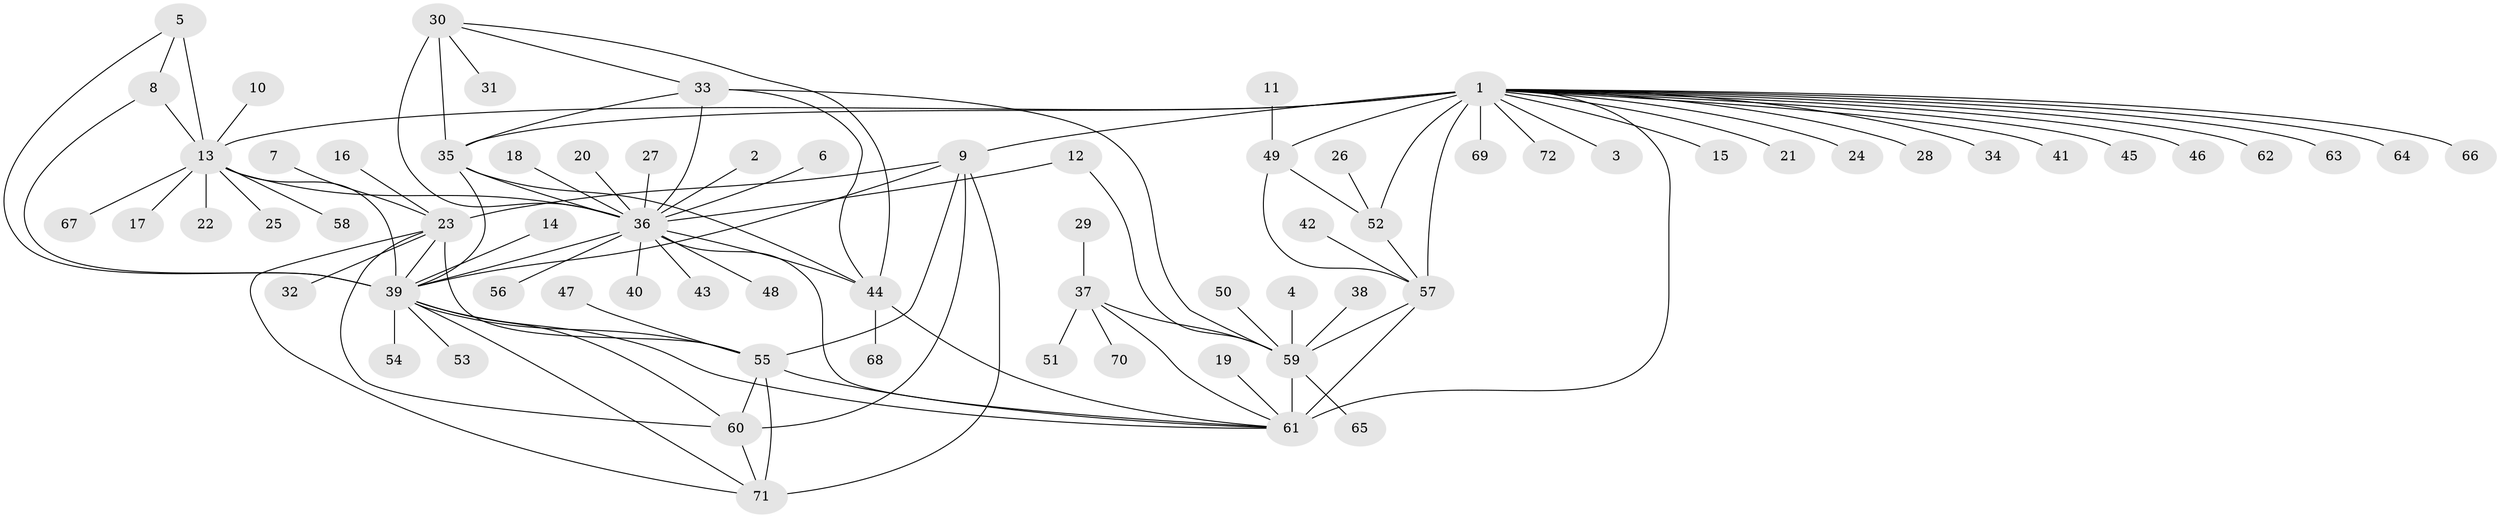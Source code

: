 // original degree distribution, {10: 0.041666666666666664, 8: 0.06944444444444445, 11: 0.027777777777777776, 9: 0.041666666666666664, 14: 0.006944444444444444, 12: 0.006944444444444444, 7: 0.027777777777777776, 6: 0.013888888888888888, 18: 0.006944444444444444, 1: 0.5972222222222222, 2: 0.13194444444444445, 3: 0.013888888888888888, 5: 0.013888888888888888}
// Generated by graph-tools (version 1.1) at 2025/50/03/09/25 03:50:39]
// undirected, 72 vertices, 106 edges
graph export_dot {
graph [start="1"]
  node [color=gray90,style=filled];
  1;
  2;
  3;
  4;
  5;
  6;
  7;
  8;
  9;
  10;
  11;
  12;
  13;
  14;
  15;
  16;
  17;
  18;
  19;
  20;
  21;
  22;
  23;
  24;
  25;
  26;
  27;
  28;
  29;
  30;
  31;
  32;
  33;
  34;
  35;
  36;
  37;
  38;
  39;
  40;
  41;
  42;
  43;
  44;
  45;
  46;
  47;
  48;
  49;
  50;
  51;
  52;
  53;
  54;
  55;
  56;
  57;
  58;
  59;
  60;
  61;
  62;
  63;
  64;
  65;
  66;
  67;
  68;
  69;
  70;
  71;
  72;
  1 -- 3 [weight=1.0];
  1 -- 9 [weight=1.0];
  1 -- 13 [weight=1.0];
  1 -- 15 [weight=1.0];
  1 -- 21 [weight=1.0];
  1 -- 24 [weight=1.0];
  1 -- 28 [weight=1.0];
  1 -- 34 [weight=1.0];
  1 -- 35 [weight=1.0];
  1 -- 41 [weight=1.0];
  1 -- 45 [weight=1.0];
  1 -- 46 [weight=1.0];
  1 -- 49 [weight=4.0];
  1 -- 52 [weight=4.0];
  1 -- 57 [weight=4.0];
  1 -- 61 [weight=1.0];
  1 -- 62 [weight=1.0];
  1 -- 63 [weight=1.0];
  1 -- 64 [weight=1.0];
  1 -- 66 [weight=1.0];
  1 -- 69 [weight=1.0];
  1 -- 72 [weight=1.0];
  2 -- 36 [weight=1.0];
  4 -- 59 [weight=1.0];
  5 -- 8 [weight=1.0];
  5 -- 13 [weight=3.0];
  5 -- 39 [weight=2.0];
  6 -- 36 [weight=1.0];
  7 -- 23 [weight=1.0];
  8 -- 13 [weight=3.0];
  8 -- 39 [weight=2.0];
  9 -- 23 [weight=2.0];
  9 -- 39 [weight=2.0];
  9 -- 55 [weight=2.0];
  9 -- 60 [weight=2.0];
  9 -- 71 [weight=2.0];
  10 -- 13 [weight=1.0];
  11 -- 49 [weight=1.0];
  12 -- 36 [weight=1.0];
  12 -- 59 [weight=1.0];
  13 -- 17 [weight=1.0];
  13 -- 22 [weight=1.0];
  13 -- 25 [weight=1.0];
  13 -- 36 [weight=1.0];
  13 -- 39 [weight=6.0];
  13 -- 58 [weight=1.0];
  13 -- 67 [weight=1.0];
  14 -- 39 [weight=1.0];
  16 -- 23 [weight=1.0];
  18 -- 36 [weight=1.0];
  19 -- 61 [weight=1.0];
  20 -- 36 [weight=1.0];
  23 -- 32 [weight=1.0];
  23 -- 39 [weight=1.0];
  23 -- 55 [weight=1.0];
  23 -- 60 [weight=1.0];
  23 -- 71 [weight=1.0];
  26 -- 52 [weight=1.0];
  27 -- 36 [weight=1.0];
  29 -- 37 [weight=1.0];
  30 -- 31 [weight=1.0];
  30 -- 33 [weight=1.0];
  30 -- 35 [weight=1.0];
  30 -- 36 [weight=3.0];
  30 -- 44 [weight=1.0];
  33 -- 35 [weight=1.0];
  33 -- 36 [weight=3.0];
  33 -- 44 [weight=1.0];
  33 -- 59 [weight=1.0];
  35 -- 36 [weight=3.0];
  35 -- 39 [weight=1.0];
  35 -- 44 [weight=1.0];
  36 -- 39 [weight=2.0];
  36 -- 40 [weight=1.0];
  36 -- 43 [weight=1.0];
  36 -- 44 [weight=3.0];
  36 -- 48 [weight=1.0];
  36 -- 56 [weight=1.0];
  36 -- 61 [weight=1.0];
  37 -- 51 [weight=1.0];
  37 -- 59 [weight=4.0];
  37 -- 61 [weight=2.0];
  37 -- 70 [weight=1.0];
  38 -- 59 [weight=1.0];
  39 -- 53 [weight=1.0];
  39 -- 54 [weight=1.0];
  39 -- 55 [weight=1.0];
  39 -- 60 [weight=1.0];
  39 -- 61 [weight=1.0];
  39 -- 71 [weight=1.0];
  42 -- 57 [weight=1.0];
  44 -- 61 [weight=1.0];
  44 -- 68 [weight=1.0];
  47 -- 55 [weight=1.0];
  49 -- 52 [weight=1.0];
  49 -- 57 [weight=1.0];
  50 -- 59 [weight=1.0];
  52 -- 57 [weight=1.0];
  55 -- 60 [weight=1.0];
  55 -- 61 [weight=1.0];
  55 -- 71 [weight=1.0];
  57 -- 59 [weight=1.0];
  57 -- 61 [weight=1.0];
  59 -- 61 [weight=8.0];
  59 -- 65 [weight=1.0];
  60 -- 71 [weight=1.0];
}
